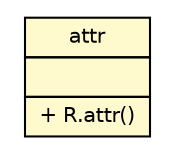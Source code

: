#!/usr/local/bin/dot
#
# Class diagram 
# Generated by UMLGraph version R5_6_6-1-g9240c4 (http://www.umlgraph.org/)
#

digraph G {
	edge [fontname="Helvetica",fontsize=10,labelfontname="Helvetica",labelfontsize=10];
	node [fontname="Helvetica",fontsize=10,shape=plaintext];
	nodesep=0.25;
	ranksep=0.5;
	// epfl.sweng.R.attr
	c548 [label=<<table title="epfl.sweng.R.attr" border="0" cellborder="1" cellspacing="0" cellpadding="2" port="p" bgcolor="lemonChiffon" href="./R.attr.html">
		<tr><td><table border="0" cellspacing="0" cellpadding="1">
<tr><td align="center" balign="center"> attr </td></tr>
		</table></td></tr>
		<tr><td><table border="0" cellspacing="0" cellpadding="1">
<tr><td align="left" balign="left">  </td></tr>
		</table></td></tr>
		<tr><td><table border="0" cellspacing="0" cellpadding="1">
<tr><td align="left" balign="left"> + R.attr() </td></tr>
		</table></td></tr>
		</table>>, URL="./R.attr.html", fontname="Helvetica", fontcolor="black", fontsize=10.0];
}

